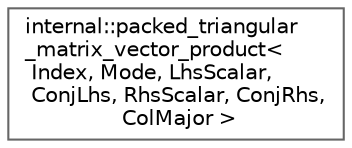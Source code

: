 digraph "类继承关系图"
{
 // LATEX_PDF_SIZE
  bgcolor="transparent";
  edge [fontname=Helvetica,fontsize=10,labelfontname=Helvetica,labelfontsize=10];
  node [fontname=Helvetica,fontsize=10,shape=box,height=0.2,width=0.4];
  rankdir="LR";
  Node0 [id="Node000000",label="internal::packed_triangular\l_matrix_vector_product\<\l Index, Mode, LhsScalar,\l ConjLhs, RhsScalar, ConjRhs,\l ColMajor \>",height=0.2,width=0.4,color="grey40", fillcolor="white", style="filled",URL="$structinternal_1_1packed__triangular__matrix__vector__product_3_01_index_00_01_mode_00_01_lhs_scbd6db00b6d9348a4e2779e2616adcdaa.html",tooltip=" "];
}
